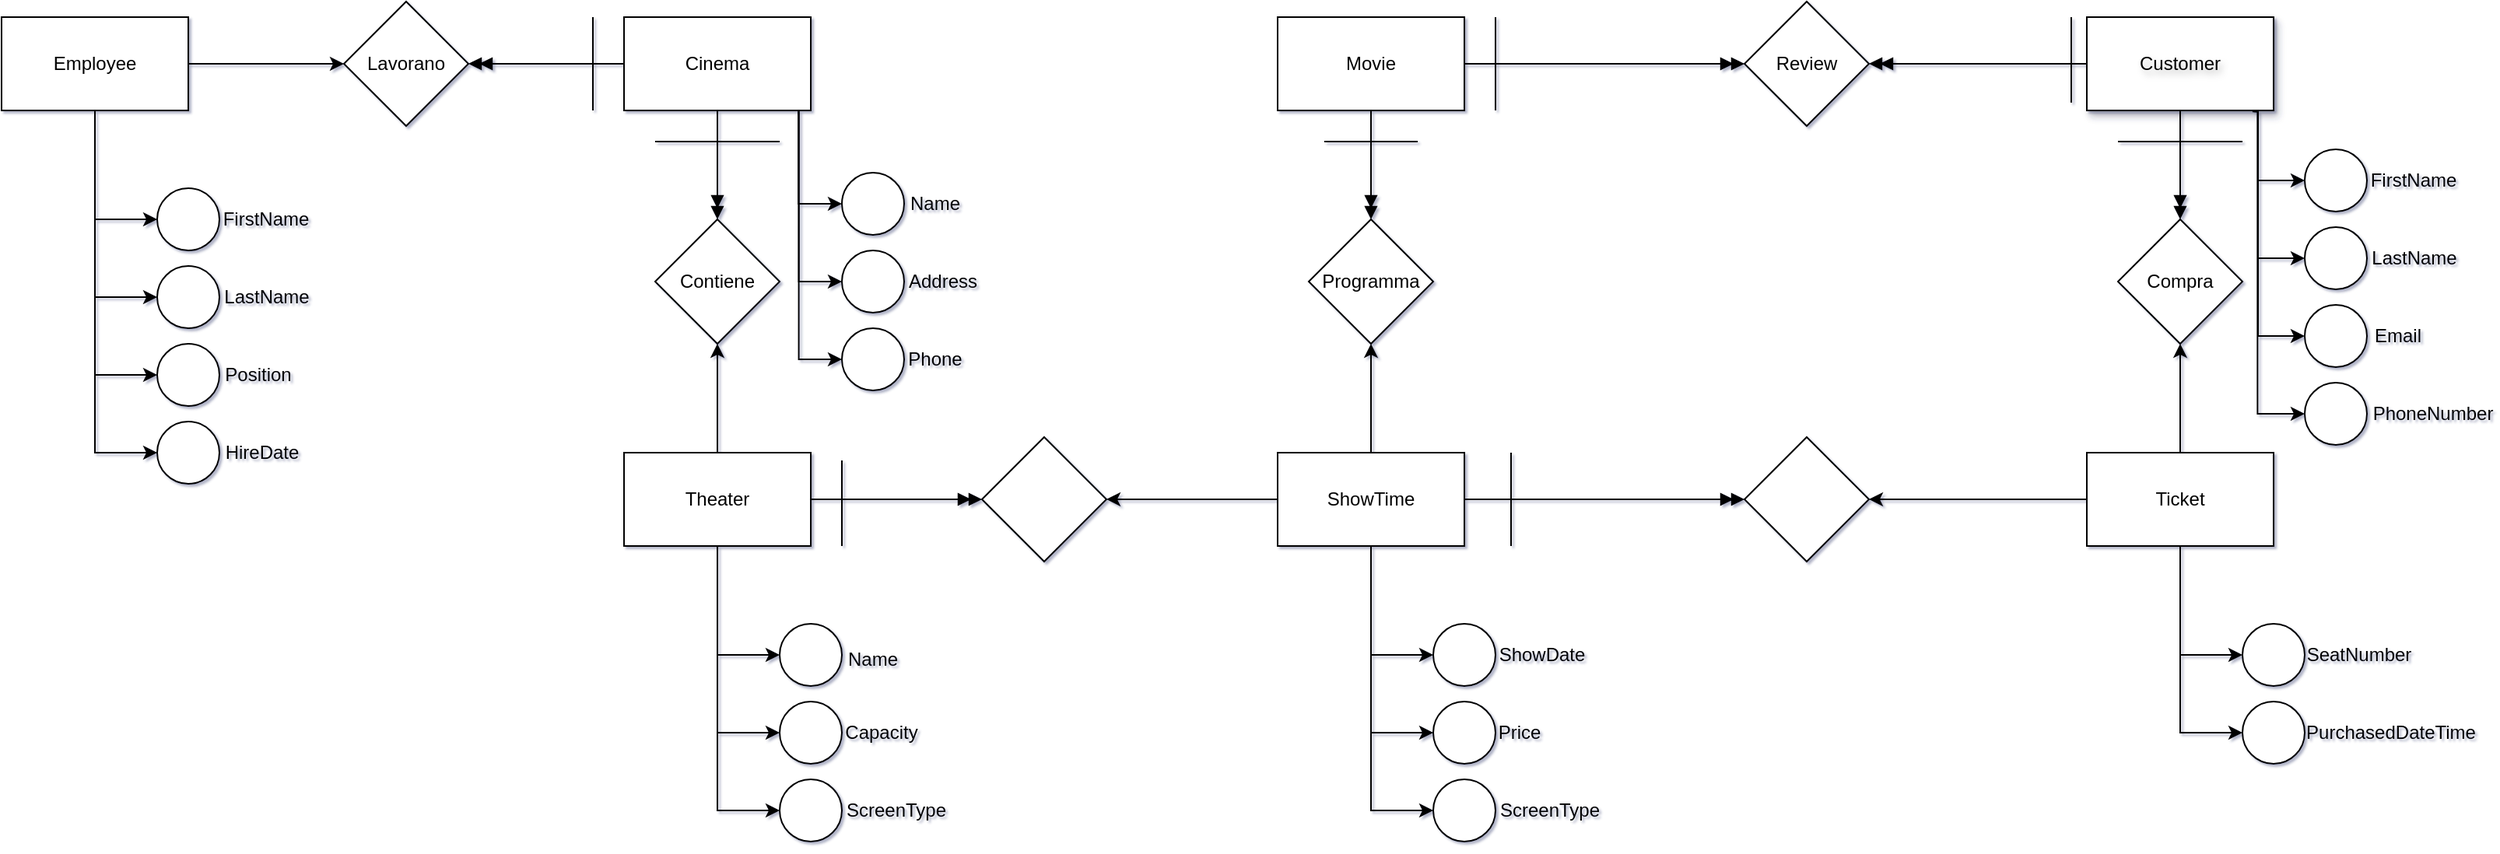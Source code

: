<mxfile version="24.0.4" type="device">
  <diagram name="Pagina-1" id="h8wLSMAZNpNyWoTJ6G6y">
    <mxGraphModel dx="1115" dy="1553" grid="1" gridSize="10" guides="1" tooltips="1" connect="1" arrows="1" fold="1" page="0" pageScale="1" pageWidth="827" pageHeight="1169" math="0" shadow="1">
      <root>
        <mxCell id="0" />
        <mxCell id="1" parent="0" />
        <mxCell id="7-9geM-oALS8OVl-i5yI-34" style="edgeStyle=orthogonalEdgeStyle;rounded=0;orthogonalLoop=1;jettySize=auto;html=1;endArrow=doubleBlock;endFill=1;" edge="1" parent="1" source="7-9geM-oALS8OVl-i5yI-1" target="7-9geM-oALS8OVl-i5yI-31">
          <mxGeometry relative="1" as="geometry" />
        </mxCell>
        <mxCell id="7-9geM-oALS8OVl-i5yI-41" style="edgeStyle=orthogonalEdgeStyle;rounded=0;orthogonalLoop=1;jettySize=auto;html=1;endArrow=doubleBlock;endFill=1;" edge="1" parent="1" source="7-9geM-oALS8OVl-i5yI-1" target="7-9geM-oALS8OVl-i5yI-39">
          <mxGeometry relative="1" as="geometry" />
        </mxCell>
        <mxCell id="7-9geM-oALS8OVl-i5yI-104" style="edgeStyle=orthogonalEdgeStyle;rounded=0;orthogonalLoop=1;jettySize=auto;html=1;entryX=0;entryY=0.5;entryDx=0;entryDy=0;exitX=0.936;exitY=1.008;exitDx=0;exitDy=0;exitPerimeter=0;" edge="1" parent="1" source="7-9geM-oALS8OVl-i5yI-1" target="7-9geM-oALS8OVl-i5yI-94">
          <mxGeometry relative="1" as="geometry" />
        </mxCell>
        <mxCell id="7-9geM-oALS8OVl-i5yI-105" style="edgeStyle=orthogonalEdgeStyle;rounded=0;orthogonalLoop=1;jettySize=auto;html=1;entryX=0;entryY=0.5;entryDx=0;entryDy=0;exitX=0.934;exitY=0.998;exitDx=0;exitDy=0;exitPerimeter=0;" edge="1" parent="1" source="7-9geM-oALS8OVl-i5yI-1" target="7-9geM-oALS8OVl-i5yI-93">
          <mxGeometry relative="1" as="geometry" />
        </mxCell>
        <mxCell id="7-9geM-oALS8OVl-i5yI-106" style="edgeStyle=orthogonalEdgeStyle;rounded=0;orthogonalLoop=1;jettySize=auto;html=1;entryX=0;entryY=0.5;entryDx=0;entryDy=0;exitX=0.936;exitY=0.996;exitDx=0;exitDy=0;exitPerimeter=0;" edge="1" parent="1" source="7-9geM-oALS8OVl-i5yI-1" target="7-9geM-oALS8OVl-i5yI-99">
          <mxGeometry relative="1" as="geometry" />
        </mxCell>
        <mxCell id="7-9geM-oALS8OVl-i5yI-1" value="Cinema" style="rounded=0;whiteSpace=wrap;html=1;" vertex="1" parent="1">
          <mxGeometry x="60" y="50" width="120" height="60" as="geometry" />
        </mxCell>
        <mxCell id="7-9geM-oALS8OVl-i5yI-33" style="edgeStyle=orthogonalEdgeStyle;rounded=0;orthogonalLoop=1;jettySize=auto;html=1;endArrow=classic;endFill=1;" edge="1" parent="1" source="7-9geM-oALS8OVl-i5yI-2" target="7-9geM-oALS8OVl-i5yI-31">
          <mxGeometry relative="1" as="geometry" />
        </mxCell>
        <mxCell id="7-9geM-oALS8OVl-i5yI-48" style="edgeStyle=orthogonalEdgeStyle;rounded=0;orthogonalLoop=1;jettySize=auto;html=1;entryX=0;entryY=0.5;entryDx=0;entryDy=0;endArrow=doubleBlock;endFill=1;" edge="1" parent="1" source="7-9geM-oALS8OVl-i5yI-2" target="7-9geM-oALS8OVl-i5yI-46">
          <mxGeometry relative="1" as="geometry" />
        </mxCell>
        <mxCell id="7-9geM-oALS8OVl-i5yI-117" style="edgeStyle=orthogonalEdgeStyle;rounded=0;orthogonalLoop=1;jettySize=auto;html=1;entryX=0;entryY=0.5;entryDx=0;entryDy=0;" edge="1" parent="1" source="7-9geM-oALS8OVl-i5yI-2" target="7-9geM-oALS8OVl-i5yI-108">
          <mxGeometry relative="1" as="geometry" />
        </mxCell>
        <mxCell id="7-9geM-oALS8OVl-i5yI-118" style="edgeStyle=orthogonalEdgeStyle;rounded=0;orthogonalLoop=1;jettySize=auto;html=1;entryX=0;entryY=0.5;entryDx=0;entryDy=0;" edge="1" parent="1" source="7-9geM-oALS8OVl-i5yI-2" target="7-9geM-oALS8OVl-i5yI-109">
          <mxGeometry relative="1" as="geometry" />
        </mxCell>
        <mxCell id="7-9geM-oALS8OVl-i5yI-119" style="edgeStyle=orthogonalEdgeStyle;rounded=0;orthogonalLoop=1;jettySize=auto;html=1;entryX=0;entryY=0.5;entryDx=0;entryDy=0;" edge="1" parent="1" source="7-9geM-oALS8OVl-i5yI-2" target="7-9geM-oALS8OVl-i5yI-110">
          <mxGeometry relative="1" as="geometry" />
        </mxCell>
        <mxCell id="7-9geM-oALS8OVl-i5yI-2" value="Theater" style="rounded=0;whiteSpace=wrap;html=1;" vertex="1" parent="1">
          <mxGeometry x="60" y="330" width="120" height="60" as="geometry" />
        </mxCell>
        <mxCell id="7-9geM-oALS8OVl-i5yI-53" style="edgeStyle=orthogonalEdgeStyle;rounded=0;orthogonalLoop=1;jettySize=auto;html=1;entryX=0.5;entryY=0;entryDx=0;entryDy=0;endArrow=doubleBlock;endFill=1;" edge="1" parent="1" source="7-9geM-oALS8OVl-i5yI-3" target="7-9geM-oALS8OVl-i5yI-51">
          <mxGeometry relative="1" as="geometry" />
        </mxCell>
        <mxCell id="7-9geM-oALS8OVl-i5yI-68" style="edgeStyle=orthogonalEdgeStyle;rounded=0;orthogonalLoop=1;jettySize=auto;html=1;endArrow=doubleBlock;endFill=1;" edge="1" parent="1" source="7-9geM-oALS8OVl-i5yI-3" target="7-9geM-oALS8OVl-i5yI-77">
          <mxGeometry relative="1" as="geometry">
            <mxPoint x="610" y="80" as="targetPoint" />
          </mxGeometry>
        </mxCell>
        <mxCell id="7-9geM-oALS8OVl-i5yI-3" value="Movie" style="rounded=0;whiteSpace=wrap;html=1;" vertex="1" parent="1">
          <mxGeometry x="480" y="50" width="120" height="60" as="geometry" />
        </mxCell>
        <mxCell id="7-9geM-oALS8OVl-i5yI-47" style="edgeStyle=orthogonalEdgeStyle;rounded=0;orthogonalLoop=1;jettySize=auto;html=1;" edge="1" parent="1" source="7-9geM-oALS8OVl-i5yI-4" target="7-9geM-oALS8OVl-i5yI-46">
          <mxGeometry relative="1" as="geometry" />
        </mxCell>
        <mxCell id="7-9geM-oALS8OVl-i5yI-52" style="edgeStyle=orthogonalEdgeStyle;rounded=0;orthogonalLoop=1;jettySize=auto;html=1;" edge="1" parent="1" source="7-9geM-oALS8OVl-i5yI-4" target="7-9geM-oALS8OVl-i5yI-51">
          <mxGeometry relative="1" as="geometry" />
        </mxCell>
        <mxCell id="7-9geM-oALS8OVl-i5yI-62" style="edgeStyle=orthogonalEdgeStyle;rounded=0;orthogonalLoop=1;jettySize=auto;html=1;endArrow=doubleBlock;endFill=1;" edge="1" parent="1" source="7-9geM-oALS8OVl-i5yI-4" target="7-9geM-oALS8OVl-i5yI-60">
          <mxGeometry relative="1" as="geometry" />
        </mxCell>
        <mxCell id="7-9geM-oALS8OVl-i5yI-138" style="edgeStyle=orthogonalEdgeStyle;rounded=0;orthogonalLoop=1;jettySize=auto;html=1;entryX=0;entryY=0.5;entryDx=0;entryDy=0;" edge="1" parent="1" source="7-9geM-oALS8OVl-i5yI-4" target="7-9geM-oALS8OVl-i5yI-131">
          <mxGeometry relative="1" as="geometry" />
        </mxCell>
        <mxCell id="7-9geM-oALS8OVl-i5yI-139" style="edgeStyle=orthogonalEdgeStyle;rounded=0;orthogonalLoop=1;jettySize=auto;html=1;entryX=0;entryY=0.5;entryDx=0;entryDy=0;" edge="1" parent="1" source="7-9geM-oALS8OVl-i5yI-4" target="7-9geM-oALS8OVl-i5yI-132">
          <mxGeometry relative="1" as="geometry" />
        </mxCell>
        <mxCell id="7-9geM-oALS8OVl-i5yI-140" style="edgeStyle=orthogonalEdgeStyle;rounded=0;orthogonalLoop=1;jettySize=auto;html=1;entryX=0;entryY=0.5;entryDx=0;entryDy=0;" edge="1" parent="1" source="7-9geM-oALS8OVl-i5yI-4" target="7-9geM-oALS8OVl-i5yI-133">
          <mxGeometry relative="1" as="geometry" />
        </mxCell>
        <mxCell id="7-9geM-oALS8OVl-i5yI-4" value="ShowTime" style="rounded=0;whiteSpace=wrap;html=1;" vertex="1" parent="1">
          <mxGeometry x="480" y="330" width="120" height="60" as="geometry" />
        </mxCell>
        <mxCell id="7-9geM-oALS8OVl-i5yI-59" style="edgeStyle=orthogonalEdgeStyle;rounded=0;orthogonalLoop=1;jettySize=auto;html=1;" edge="1" parent="1" source="7-9geM-oALS8OVl-i5yI-5" target="7-9geM-oALS8OVl-i5yI-56">
          <mxGeometry relative="1" as="geometry" />
        </mxCell>
        <mxCell id="7-9geM-oALS8OVl-i5yI-61" style="edgeStyle=orthogonalEdgeStyle;rounded=0;orthogonalLoop=1;jettySize=auto;html=1;" edge="1" parent="1" source="7-9geM-oALS8OVl-i5yI-5" target="7-9geM-oALS8OVl-i5yI-60">
          <mxGeometry relative="1" as="geometry" />
        </mxCell>
        <mxCell id="7-9geM-oALS8OVl-i5yI-149" style="edgeStyle=orthogonalEdgeStyle;rounded=0;orthogonalLoop=1;jettySize=auto;html=1;entryX=0;entryY=0.5;entryDx=0;entryDy=0;" edge="1" parent="1" source="7-9geM-oALS8OVl-i5yI-5" target="7-9geM-oALS8OVl-i5yI-142">
          <mxGeometry relative="1" as="geometry" />
        </mxCell>
        <mxCell id="7-9geM-oALS8OVl-i5yI-150" style="edgeStyle=orthogonalEdgeStyle;rounded=0;orthogonalLoop=1;jettySize=auto;html=1;entryX=0;entryY=0.5;entryDx=0;entryDy=0;" edge="1" parent="1" source="7-9geM-oALS8OVl-i5yI-5" target="7-9geM-oALS8OVl-i5yI-143">
          <mxGeometry relative="1" as="geometry" />
        </mxCell>
        <mxCell id="7-9geM-oALS8OVl-i5yI-5" value="Ticket" style="rounded=0;whiteSpace=wrap;html=1;" vertex="1" parent="1">
          <mxGeometry x="1000" y="330" width="120" height="60" as="geometry" />
        </mxCell>
        <mxCell id="7-9geM-oALS8OVl-i5yI-58" style="edgeStyle=orthogonalEdgeStyle;rounded=0;orthogonalLoop=1;jettySize=auto;html=1;entryX=0.5;entryY=0;entryDx=0;entryDy=0;endArrow=doubleBlock;endFill=1;" edge="1" parent="1" source="7-9geM-oALS8OVl-i5yI-6" target="7-9geM-oALS8OVl-i5yI-56">
          <mxGeometry relative="1" as="geometry" />
        </mxCell>
        <mxCell id="7-9geM-oALS8OVl-i5yI-64" style="edgeStyle=orthogonalEdgeStyle;rounded=0;orthogonalLoop=1;jettySize=auto;html=1;endArrow=doubleBlock;endFill=1;entryX=1;entryY=0.5;entryDx=0;entryDy=0;" edge="1" parent="1" source="7-9geM-oALS8OVl-i5yI-6" target="7-9geM-oALS8OVl-i5yI-77">
          <mxGeometry relative="1" as="geometry">
            <mxPoint x="1040" y="80" as="targetPoint" />
          </mxGeometry>
        </mxCell>
        <mxCell id="7-9geM-oALS8OVl-i5yI-161" style="edgeStyle=orthogonalEdgeStyle;rounded=0;orthogonalLoop=1;jettySize=auto;html=1;entryX=0;entryY=0.5;entryDx=0;entryDy=0;exitX=0.89;exitY=1.008;exitDx=0;exitDy=0;exitPerimeter=0;" edge="1" parent="1" source="7-9geM-oALS8OVl-i5yI-6" target="7-9geM-oALS8OVl-i5yI-152">
          <mxGeometry relative="1" as="geometry">
            <Array as="points">
              <mxPoint x="1110" y="110" />
              <mxPoint x="1110" y="155" />
            </Array>
          </mxGeometry>
        </mxCell>
        <mxCell id="7-9geM-oALS8OVl-i5yI-162" style="edgeStyle=orthogonalEdgeStyle;rounded=0;orthogonalLoop=1;jettySize=auto;html=1;entryX=0;entryY=0.5;entryDx=0;entryDy=0;exitX=0.894;exitY=1.011;exitDx=0;exitDy=0;exitPerimeter=0;" edge="1" parent="1" source="7-9geM-oALS8OVl-i5yI-6" target="7-9geM-oALS8OVl-i5yI-153">
          <mxGeometry relative="1" as="geometry">
            <Array as="points">
              <mxPoint x="1110" y="111" />
              <mxPoint x="1110" y="205" />
            </Array>
          </mxGeometry>
        </mxCell>
        <mxCell id="7-9geM-oALS8OVl-i5yI-163" style="edgeStyle=orthogonalEdgeStyle;rounded=0;orthogonalLoop=1;jettySize=auto;html=1;entryX=0;entryY=0.5;entryDx=0;entryDy=0;exitX=0.887;exitY=1.011;exitDx=0;exitDy=0;exitPerimeter=0;" edge="1" parent="1" source="7-9geM-oALS8OVl-i5yI-6" target="7-9geM-oALS8OVl-i5yI-154">
          <mxGeometry relative="1" as="geometry">
            <Array as="points">
              <mxPoint x="1110" y="111" />
              <mxPoint x="1110" y="255" />
            </Array>
          </mxGeometry>
        </mxCell>
        <mxCell id="7-9geM-oALS8OVl-i5yI-164" style="edgeStyle=orthogonalEdgeStyle;rounded=0;orthogonalLoop=1;jettySize=auto;html=1;entryX=0;entryY=0.5;entryDx=0;entryDy=0;exitX=0.914;exitY=1.005;exitDx=0;exitDy=0;exitPerimeter=0;" edge="1" parent="1" source="7-9geM-oALS8OVl-i5yI-6" target="7-9geM-oALS8OVl-i5yI-159">
          <mxGeometry relative="1" as="geometry" />
        </mxCell>
        <mxCell id="7-9geM-oALS8OVl-i5yI-6" value="Customer" style="rounded=0;whiteSpace=wrap;html=1;glass=0;shadow=1;textShadow=1;" vertex="1" parent="1">
          <mxGeometry x="1000" y="50" width="120" height="60" as="geometry" />
        </mxCell>
        <mxCell id="7-9geM-oALS8OVl-i5yI-40" style="edgeStyle=orthogonalEdgeStyle;rounded=0;orthogonalLoop=1;jettySize=auto;html=1;entryX=0;entryY=0.5;entryDx=0;entryDy=0;" edge="1" parent="1" source="7-9geM-oALS8OVl-i5yI-8" target="7-9geM-oALS8OVl-i5yI-39">
          <mxGeometry relative="1" as="geometry" />
        </mxCell>
        <mxCell id="7-9geM-oALS8OVl-i5yI-84" style="edgeStyle=orthogonalEdgeStyle;rounded=0;orthogonalLoop=1;jettySize=auto;html=1;entryX=0;entryY=0.5;entryDx=0;entryDy=0;" edge="1" parent="1" source="7-9geM-oALS8OVl-i5yI-8" target="7-9geM-oALS8OVl-i5yI-78">
          <mxGeometry relative="1" as="geometry" />
        </mxCell>
        <mxCell id="7-9geM-oALS8OVl-i5yI-85" style="edgeStyle=orthogonalEdgeStyle;rounded=0;orthogonalLoop=1;jettySize=auto;html=1;entryX=0;entryY=0.5;entryDx=0;entryDy=0;" edge="1" parent="1" source="7-9geM-oALS8OVl-i5yI-8" target="7-9geM-oALS8OVl-i5yI-79">
          <mxGeometry relative="1" as="geometry" />
        </mxCell>
        <mxCell id="7-9geM-oALS8OVl-i5yI-86" style="edgeStyle=orthogonalEdgeStyle;rounded=0;orthogonalLoop=1;jettySize=auto;html=1;entryX=0;entryY=0.5;entryDx=0;entryDy=0;" edge="1" parent="1" source="7-9geM-oALS8OVl-i5yI-8" target="7-9geM-oALS8OVl-i5yI-80">
          <mxGeometry relative="1" as="geometry" />
        </mxCell>
        <mxCell id="7-9geM-oALS8OVl-i5yI-91" style="edgeStyle=orthogonalEdgeStyle;rounded=0;orthogonalLoop=1;jettySize=auto;html=1;entryX=0;entryY=0.5;entryDx=0;entryDy=0;" edge="1" parent="1" source="7-9geM-oALS8OVl-i5yI-8" target="7-9geM-oALS8OVl-i5yI-89">
          <mxGeometry relative="1" as="geometry" />
        </mxCell>
        <mxCell id="7-9geM-oALS8OVl-i5yI-8" value="Employee" style="rounded=0;whiteSpace=wrap;html=1;" vertex="1" parent="1">
          <mxGeometry x="-340" y="50" width="120" height="60" as="geometry" />
        </mxCell>
        <mxCell id="7-9geM-oALS8OVl-i5yI-31" value="Contiene" style="rhombus;whiteSpace=wrap;html=1;" vertex="1" parent="1">
          <mxGeometry x="80" y="180" width="80" height="80" as="geometry" />
        </mxCell>
        <mxCell id="7-9geM-oALS8OVl-i5yI-35" value="" style="endArrow=none;html=1;rounded=0;" edge="1" parent="1">
          <mxGeometry width="50" height="50" relative="1" as="geometry">
            <mxPoint x="80" y="130" as="sourcePoint" />
            <mxPoint x="160" y="130" as="targetPoint" />
          </mxGeometry>
        </mxCell>
        <mxCell id="7-9geM-oALS8OVl-i5yI-39" value="Lavorano" style="rhombus;whiteSpace=wrap;html=1;" vertex="1" parent="1">
          <mxGeometry x="-120" y="40" width="80" height="80" as="geometry" />
        </mxCell>
        <mxCell id="7-9geM-oALS8OVl-i5yI-45" value="" style="endArrow=none;html=1;rounded=0;" edge="1" parent="1">
          <mxGeometry width="50" height="50" relative="1" as="geometry">
            <mxPoint x="40" y="50" as="sourcePoint" />
            <mxPoint x="40" y="110" as="targetPoint" />
          </mxGeometry>
        </mxCell>
        <mxCell id="7-9geM-oALS8OVl-i5yI-46" value="" style="rhombus;whiteSpace=wrap;html=1;" vertex="1" parent="1">
          <mxGeometry x="290" y="320" width="80" height="80" as="geometry" />
        </mxCell>
        <mxCell id="7-9geM-oALS8OVl-i5yI-49" value="" style="endArrow=none;html=1;rounded=0;" edge="1" parent="1">
          <mxGeometry width="50" height="50" relative="1" as="geometry">
            <mxPoint x="200" y="390" as="sourcePoint" />
            <mxPoint x="200" y="335" as="targetPoint" />
          </mxGeometry>
        </mxCell>
        <mxCell id="7-9geM-oALS8OVl-i5yI-51" value="Programma" style="rhombus;whiteSpace=wrap;html=1;" vertex="1" parent="1">
          <mxGeometry x="500" y="180" width="80" height="80" as="geometry" />
        </mxCell>
        <mxCell id="7-9geM-oALS8OVl-i5yI-54" value="" style="endArrow=none;html=1;rounded=0;" edge="1" parent="1">
          <mxGeometry width="50" height="50" relative="1" as="geometry">
            <mxPoint x="510" y="130" as="sourcePoint" />
            <mxPoint x="570" y="130" as="targetPoint" />
          </mxGeometry>
        </mxCell>
        <mxCell id="7-9geM-oALS8OVl-i5yI-56" value="Compra" style="rhombus;whiteSpace=wrap;html=1;" vertex="1" parent="1">
          <mxGeometry x="1020" y="180" width="80" height="80" as="geometry" />
        </mxCell>
        <mxCell id="7-9geM-oALS8OVl-i5yI-60" value="" style="rhombus;whiteSpace=wrap;html=1;" vertex="1" parent="1">
          <mxGeometry x="780" y="320" width="80" height="80" as="geometry" />
        </mxCell>
        <mxCell id="7-9geM-oALS8OVl-i5yI-72" value="" style="endArrow=none;html=1;rounded=0;" edge="1" parent="1">
          <mxGeometry width="50" height="50" relative="1" as="geometry">
            <mxPoint x="620" y="110" as="sourcePoint" />
            <mxPoint x="620" y="50" as="targetPoint" />
          </mxGeometry>
        </mxCell>
        <mxCell id="7-9geM-oALS8OVl-i5yI-73" value="" style="endArrow=none;html=1;rounded=0;" edge="1" parent="1">
          <mxGeometry width="50" height="50" relative="1" as="geometry">
            <mxPoint x="990" y="105" as="sourcePoint" />
            <mxPoint x="990" y="50" as="targetPoint" />
          </mxGeometry>
        </mxCell>
        <mxCell id="7-9geM-oALS8OVl-i5yI-74" value="" style="endArrow=none;html=1;rounded=0;" edge="1" parent="1">
          <mxGeometry width="50" height="50" relative="1" as="geometry">
            <mxPoint x="630" y="390" as="sourcePoint" />
            <mxPoint x="630" y="330" as="targetPoint" />
          </mxGeometry>
        </mxCell>
        <mxCell id="7-9geM-oALS8OVl-i5yI-75" value="" style="endArrow=none;html=1;rounded=0;" edge="1" parent="1">
          <mxGeometry width="50" height="50" relative="1" as="geometry">
            <mxPoint x="1020" y="130" as="sourcePoint" />
            <mxPoint x="1100" y="130" as="targetPoint" />
          </mxGeometry>
        </mxCell>
        <mxCell id="7-9geM-oALS8OVl-i5yI-77" value="Review" style="rhombus;whiteSpace=wrap;html=1;" vertex="1" parent="1">
          <mxGeometry x="780" y="40" width="80" height="80" as="geometry" />
        </mxCell>
        <mxCell id="7-9geM-oALS8OVl-i5yI-78" value="" style="ellipse;whiteSpace=wrap;html=1;aspect=fixed;" vertex="1" parent="1">
          <mxGeometry x="-240" y="160" width="40" height="40" as="geometry" />
        </mxCell>
        <mxCell id="7-9geM-oALS8OVl-i5yI-79" value="" style="ellipse;whiteSpace=wrap;html=1;aspect=fixed;" vertex="1" parent="1">
          <mxGeometry x="-240" y="210" width="40" height="40" as="geometry" />
        </mxCell>
        <mxCell id="7-9geM-oALS8OVl-i5yI-80" value="" style="ellipse;whiteSpace=wrap;html=1;aspect=fixed;" vertex="1" parent="1">
          <mxGeometry x="-240" y="260" width="40" height="40" as="geometry" />
        </mxCell>
        <mxCell id="7-9geM-oALS8OVl-i5yI-81" value="FirstName" style="text;html=1;align=center;verticalAlign=middle;whiteSpace=wrap;rounded=0;" vertex="1" parent="1">
          <mxGeometry x="-200" y="165" width="60" height="30" as="geometry" />
        </mxCell>
        <mxCell id="7-9geM-oALS8OVl-i5yI-83" value="LastName" style="text;html=1;align=center;verticalAlign=middle;resizable=0;points=[];autosize=1;strokeColor=none;fillColor=none;" vertex="1" parent="1">
          <mxGeometry x="-210" y="215" width="80" height="30" as="geometry" />
        </mxCell>
        <mxCell id="7-9geM-oALS8OVl-i5yI-87" value="Position" style="text;html=1;align=center;verticalAlign=middle;whiteSpace=wrap;rounded=0;" vertex="1" parent="1">
          <mxGeometry x="-200" y="265" width="50" height="30" as="geometry" />
        </mxCell>
        <mxCell id="7-9geM-oALS8OVl-i5yI-88" style="edgeStyle=orthogonalEdgeStyle;rounded=0;orthogonalLoop=1;jettySize=auto;html=1;exitX=0.5;exitY=1;exitDx=0;exitDy=0;" edge="1" parent="1" source="7-9geM-oALS8OVl-i5yI-87" target="7-9geM-oALS8OVl-i5yI-87">
          <mxGeometry relative="1" as="geometry" />
        </mxCell>
        <mxCell id="7-9geM-oALS8OVl-i5yI-89" value="" style="ellipse;whiteSpace=wrap;html=1;aspect=fixed;" vertex="1" parent="1">
          <mxGeometry x="-240" y="310" width="40" height="40" as="geometry" />
        </mxCell>
        <mxCell id="7-9geM-oALS8OVl-i5yI-90" value="HireDate" style="text;html=1;align=center;verticalAlign=middle;whiteSpace=wrap;rounded=0;" vertex="1" parent="1">
          <mxGeometry x="-200" y="315" width="55" height="30" as="geometry" />
        </mxCell>
        <mxCell id="7-9geM-oALS8OVl-i5yI-93" value="" style="ellipse;whiteSpace=wrap;html=1;aspect=fixed;" vertex="1" parent="1">
          <mxGeometry x="200" y="150" width="40" height="40" as="geometry" />
        </mxCell>
        <mxCell id="7-9geM-oALS8OVl-i5yI-94" value="" style="ellipse;whiteSpace=wrap;html=1;aspect=fixed;" vertex="1" parent="1">
          <mxGeometry x="200" y="200" width="40" height="40" as="geometry" />
        </mxCell>
        <mxCell id="7-9geM-oALS8OVl-i5yI-99" value="" style="ellipse;whiteSpace=wrap;html=1;aspect=fixed;" vertex="1" parent="1">
          <mxGeometry x="200" y="250" width="40" height="40" as="geometry" />
        </mxCell>
        <mxCell id="7-9geM-oALS8OVl-i5yI-100" value="Name" style="text;html=1;align=center;verticalAlign=middle;whiteSpace=wrap;rounded=0;" vertex="1" parent="1">
          <mxGeometry x="230" y="155" width="60" height="30" as="geometry" />
        </mxCell>
        <mxCell id="7-9geM-oALS8OVl-i5yI-101" value="Address" style="text;html=1;align=center;verticalAlign=middle;whiteSpace=wrap;rounded=0;" vertex="1" parent="1">
          <mxGeometry x="240" y="205" width="50" height="30" as="geometry" />
        </mxCell>
        <mxCell id="7-9geM-oALS8OVl-i5yI-102" value="Phone" style="text;html=1;align=center;verticalAlign=middle;whiteSpace=wrap;rounded=0;" vertex="1" parent="1">
          <mxGeometry x="230" y="255" width="60" height="30" as="geometry" />
        </mxCell>
        <mxCell id="7-9geM-oALS8OVl-i5yI-108" value="" style="ellipse;whiteSpace=wrap;html=1;aspect=fixed;" vertex="1" parent="1">
          <mxGeometry x="160" y="440" width="40" height="40" as="geometry" />
        </mxCell>
        <mxCell id="7-9geM-oALS8OVl-i5yI-109" value="" style="ellipse;whiteSpace=wrap;html=1;aspect=fixed;" vertex="1" parent="1">
          <mxGeometry x="160" y="490" width="40" height="40" as="geometry" />
        </mxCell>
        <mxCell id="7-9geM-oALS8OVl-i5yI-110" value="" style="ellipse;whiteSpace=wrap;html=1;aspect=fixed;" vertex="1" parent="1">
          <mxGeometry x="160" y="540" width="40" height="40" as="geometry" />
        </mxCell>
        <mxCell id="7-9geM-oALS8OVl-i5yI-111" value="Name" style="text;html=1;align=center;verticalAlign=middle;whiteSpace=wrap;rounded=0;" vertex="1" parent="1">
          <mxGeometry x="190" y="445" width="60" height="35" as="geometry" />
        </mxCell>
        <mxCell id="7-9geM-oALS8OVl-i5yI-112" value="Capacity" style="text;html=1;align=center;verticalAlign=middle;resizable=0;points=[];autosize=1;strokeColor=none;fillColor=none;" vertex="1" parent="1">
          <mxGeometry x="190" y="495" width="70" height="30" as="geometry" />
        </mxCell>
        <mxCell id="7-9geM-oALS8OVl-i5yI-113" value="ScreenType" style="text;html=1;align=center;verticalAlign=middle;whiteSpace=wrap;rounded=0;" vertex="1" parent="1">
          <mxGeometry x="210" y="545" width="50" height="30" as="geometry" />
        </mxCell>
        <mxCell id="7-9geM-oALS8OVl-i5yI-114" style="edgeStyle=orthogonalEdgeStyle;rounded=0;orthogonalLoop=1;jettySize=auto;html=1;exitX=0.5;exitY=1;exitDx=0;exitDy=0;" edge="1" source="7-9geM-oALS8OVl-i5yI-113" target="7-9geM-oALS8OVl-i5yI-113" parent="1">
          <mxGeometry relative="1" as="geometry" />
        </mxCell>
        <mxCell id="7-9geM-oALS8OVl-i5yI-131" value="" style="ellipse;whiteSpace=wrap;html=1;aspect=fixed;" vertex="1" parent="1">
          <mxGeometry x="580" y="440" width="40" height="40" as="geometry" />
        </mxCell>
        <mxCell id="7-9geM-oALS8OVl-i5yI-132" value="" style="ellipse;whiteSpace=wrap;html=1;aspect=fixed;" vertex="1" parent="1">
          <mxGeometry x="580" y="490" width="40" height="40" as="geometry" />
        </mxCell>
        <mxCell id="7-9geM-oALS8OVl-i5yI-133" value="" style="ellipse;whiteSpace=wrap;html=1;aspect=fixed;" vertex="1" parent="1">
          <mxGeometry x="580" y="540" width="40" height="40" as="geometry" />
        </mxCell>
        <mxCell id="7-9geM-oALS8OVl-i5yI-134" value="ShowDate" style="text;html=1;align=center;verticalAlign=middle;whiteSpace=wrap;rounded=0;" vertex="1" parent="1">
          <mxGeometry x="620" y="442.5" width="60" height="35" as="geometry" />
        </mxCell>
        <mxCell id="7-9geM-oALS8OVl-i5yI-135" value="Price" style="text;html=1;align=center;verticalAlign=middle;resizable=0;points=[];autosize=1;strokeColor=none;fillColor=none;" vertex="1" parent="1">
          <mxGeometry x="610" y="495" width="50" height="30" as="geometry" />
        </mxCell>
        <mxCell id="7-9geM-oALS8OVl-i5yI-136" value="ScreenType" style="text;html=1;align=center;verticalAlign=middle;whiteSpace=wrap;rounded=0;" vertex="1" parent="1">
          <mxGeometry x="630" y="545" width="50" height="30" as="geometry" />
        </mxCell>
        <mxCell id="7-9geM-oALS8OVl-i5yI-137" style="edgeStyle=orthogonalEdgeStyle;rounded=0;orthogonalLoop=1;jettySize=auto;html=1;exitX=0.5;exitY=1;exitDx=0;exitDy=0;" edge="1" source="7-9geM-oALS8OVl-i5yI-136" target="7-9geM-oALS8OVl-i5yI-136" parent="1">
          <mxGeometry relative="1" as="geometry" />
        </mxCell>
        <mxCell id="7-9geM-oALS8OVl-i5yI-142" value="" style="ellipse;whiteSpace=wrap;html=1;aspect=fixed;" vertex="1" parent="1">
          <mxGeometry x="1100" y="440" width="40" height="40" as="geometry" />
        </mxCell>
        <mxCell id="7-9geM-oALS8OVl-i5yI-143" value="" style="ellipse;whiteSpace=wrap;html=1;aspect=fixed;" vertex="1" parent="1">
          <mxGeometry x="1100" y="490" width="40" height="40" as="geometry" />
        </mxCell>
        <mxCell id="7-9geM-oALS8OVl-i5yI-145" value="SeatNumber" style="text;html=1;align=center;verticalAlign=middle;whiteSpace=wrap;rounded=0;" vertex="1" parent="1">
          <mxGeometry x="1145" y="442.5" width="60" height="35" as="geometry" />
        </mxCell>
        <mxCell id="7-9geM-oALS8OVl-i5yI-146" value="PurchasedDateTime" style="text;html=1;align=center;verticalAlign=middle;resizable=0;points=[];autosize=1;strokeColor=none;fillColor=none;" vertex="1" parent="1">
          <mxGeometry x="1130" y="495" width="130" height="30" as="geometry" />
        </mxCell>
        <mxCell id="7-9geM-oALS8OVl-i5yI-152" value="" style="ellipse;whiteSpace=wrap;html=1;aspect=fixed;" vertex="1" parent="1">
          <mxGeometry x="1140" y="135" width="40" height="40" as="geometry" />
        </mxCell>
        <mxCell id="7-9geM-oALS8OVl-i5yI-153" value="" style="ellipse;whiteSpace=wrap;html=1;aspect=fixed;" vertex="1" parent="1">
          <mxGeometry x="1140" y="185" width="40" height="40" as="geometry" />
        </mxCell>
        <mxCell id="7-9geM-oALS8OVl-i5yI-154" value="" style="ellipse;whiteSpace=wrap;html=1;aspect=fixed;" vertex="1" parent="1">
          <mxGeometry x="1140" y="235" width="40" height="40" as="geometry" />
        </mxCell>
        <mxCell id="7-9geM-oALS8OVl-i5yI-155" value="FirstName" style="text;html=1;align=center;verticalAlign=middle;whiteSpace=wrap;rounded=0;" vertex="1" parent="1">
          <mxGeometry x="1180" y="140" width="60" height="30" as="geometry" />
        </mxCell>
        <mxCell id="7-9geM-oALS8OVl-i5yI-156" value="LastName" style="text;html=1;align=center;verticalAlign=middle;resizable=0;points=[];autosize=1;strokeColor=none;fillColor=none;" vertex="1" parent="1">
          <mxGeometry x="1170" y="190" width="80" height="30" as="geometry" />
        </mxCell>
        <mxCell id="7-9geM-oALS8OVl-i5yI-157" value="Email" style="text;html=1;align=center;verticalAlign=middle;whiteSpace=wrap;rounded=0;" vertex="1" parent="1">
          <mxGeometry x="1170" y="240" width="60" height="30" as="geometry" />
        </mxCell>
        <mxCell id="7-9geM-oALS8OVl-i5yI-158" style="edgeStyle=orthogonalEdgeStyle;rounded=0;orthogonalLoop=1;jettySize=auto;html=1;exitX=0.5;exitY=1;exitDx=0;exitDy=0;" edge="1" source="7-9geM-oALS8OVl-i5yI-157" target="7-9geM-oALS8OVl-i5yI-157" parent="1">
          <mxGeometry relative="1" as="geometry" />
        </mxCell>
        <mxCell id="7-9geM-oALS8OVl-i5yI-159" value="" style="ellipse;whiteSpace=wrap;html=1;aspect=fixed;" vertex="1" parent="1">
          <mxGeometry x="1140" y="285" width="40" height="40" as="geometry" />
        </mxCell>
        <mxCell id="7-9geM-oALS8OVl-i5yI-160" value="PhoneNumber" style="text;html=1;align=center;verticalAlign=middle;whiteSpace=wrap;rounded=0;" vertex="1" parent="1">
          <mxGeometry x="1195" y="290" width="55" height="30" as="geometry" />
        </mxCell>
      </root>
    </mxGraphModel>
  </diagram>
</mxfile>
